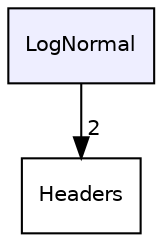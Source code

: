 digraph "LogNormal" {
  compound=true
  node [ fontsize="10", fontname="Helvetica"];
  edge [ labelfontsize="10", labelfontname="Helvetica"];
  dir_c382c74b28206f6b192f39b9734a1173 [shape=box, label="LogNormal", style="filled", fillcolor="#eeeeff", pencolor="black", URL="dir_c382c74b28206f6b192f39b9734a1173.html"];
  dir_692516b589a32b3bfce781ca9f6d1534 [shape=box label="Headers" URL="dir_692516b589a32b3bfce781ca9f6d1534.html"];
  dir_c382c74b28206f6b192f39b9734a1173->dir_692516b589a32b3bfce781ca9f6d1534 [headlabel="2", labeldistance=1.5 headhref="dir_000014_000011.html"];
}
